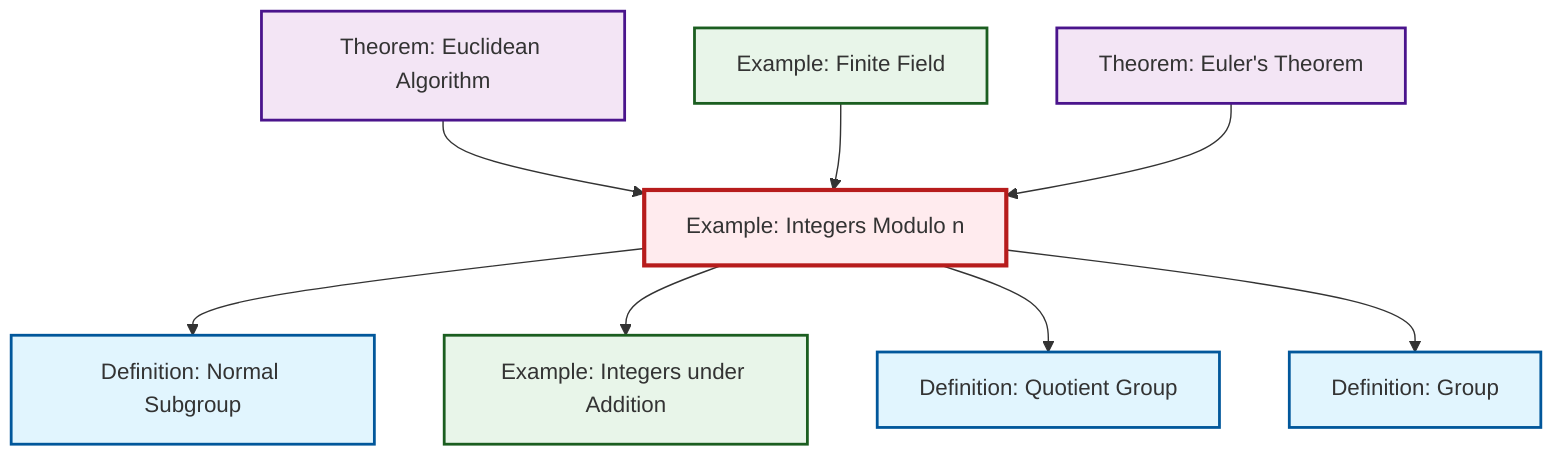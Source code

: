 graph TD
    classDef definition fill:#e1f5fe,stroke:#01579b,stroke-width:2px
    classDef theorem fill:#f3e5f5,stroke:#4a148c,stroke-width:2px
    classDef axiom fill:#fff3e0,stroke:#e65100,stroke-width:2px
    classDef example fill:#e8f5e9,stroke:#1b5e20,stroke-width:2px
    classDef current fill:#ffebee,stroke:#b71c1c,stroke-width:3px
    def-normal-subgroup["Definition: Normal Subgroup"]:::definition
    ex-integers-addition["Example: Integers under Addition"]:::example
    def-quotient-group["Definition: Quotient Group"]:::definition
    def-group["Definition: Group"]:::definition
    thm-euclidean-algorithm["Theorem: Euclidean Algorithm"]:::theorem
    thm-euler["Theorem: Euler's Theorem"]:::theorem
    ex-quotient-integers-mod-n["Example: Integers Modulo n"]:::example
    ex-finite-field["Example: Finite Field"]:::example
    thm-euclidean-algorithm --> ex-quotient-integers-mod-n
    ex-quotient-integers-mod-n --> def-normal-subgroup
    ex-quotient-integers-mod-n --> ex-integers-addition
    ex-quotient-integers-mod-n --> def-quotient-group
    ex-quotient-integers-mod-n --> def-group
    ex-finite-field --> ex-quotient-integers-mod-n
    thm-euler --> ex-quotient-integers-mod-n
    class ex-quotient-integers-mod-n current